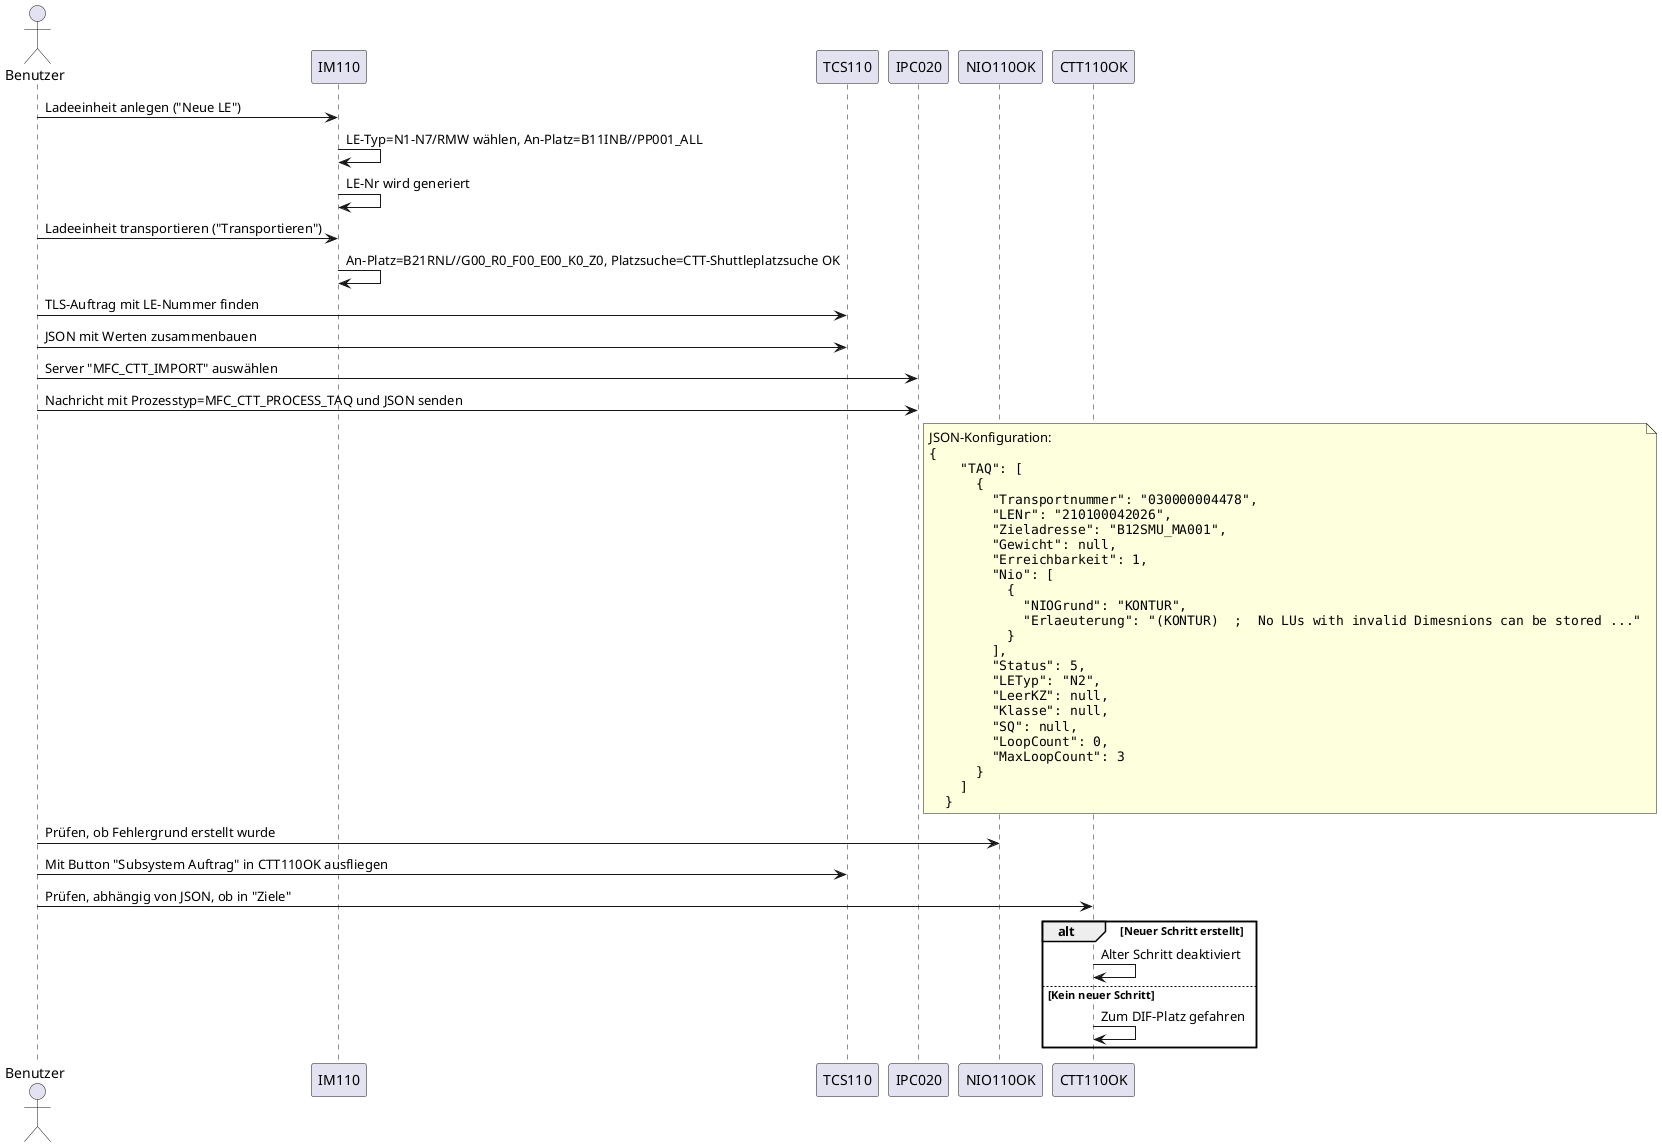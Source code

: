 @startuml TGW_KONTUR_Fehler_Seq

actor Benutzer
participant IM110
participant TCS110
participant IPC020
participant NIO110OK
participant CTT110OK

' IM110 - Ladeeinheit
Benutzer -> IM110: Ladeeinheit anlegen ("Neue LE")
IM110 -> IM110: LE-Typ=N1-N7/RMW wählen, An-Platz=B11INB//PP001_ALL
IM110 -> IM110: LE-Nr wird generiert
Benutzer -> IM110: Ladeeinheit transportieren ("Transportieren")
IM110 -> IM110: An-Platz=B21RNL//G00_R0_F00_E00_K0_Z0, Platzsuche=CTT-Shuttleplatzsuche OK

' TCS110 - TLS-Aufträge
Benutzer -> TCS110: TLS-Auftrag mit LE-Nummer finden
Benutzer -> TCS110: JSON mit Werten zusammenbauen

' IPC020 - Server Konfiguration
Benutzer -> IPC020: Server "MFC_CTT_IMPORT" auswählen
Benutzer -> IPC020: Nachricht mit Prozesstyp=MFC_CTT_PROCESS_TAQ und JSON senden
note right of IPC020
  JSON-Konfiguration:
  <code>
  {
      "TAQ": [
        {
          "Transportnummer": "030000004478",
          "LENr": "210100042026",
          "Zieladresse": "B12SMU_MA001",
          "Gewicht": null,
          "Erreichbarkeit": 1,
          "Nio": [
            {
              "NIOGrund": "KONTUR",
              "Erlaeuterung": "(KONTUR)  ;  No LUs with invalid Dimesnions can be stored ..."
            }
          ],
          "Status": 5,
          "LETyp": "N2",
          "LeerKZ": null,
          "Klasse": null,
          "SQ": null,
          "LoopCount": 0,
          "MaxLoopCount": 3
        }
      ]
    }
  </code>
end note

' NIO110OK - Differenzenklärung
Benutzer -> NIO110OK: Prüfen, ob Fehlergrund erstellt wurde

' TCS110 - TLS-Aufträge (Subsystem Auftrag)
Benutzer -> TCS110: Mit Button "Subsystem Auftrag" in CTT110OK ausfliegen

' CTT110OK - CTT-Aufträge
Benutzer -> CTT110OK: Prüfen, abhängig von JSON, ob in "Ziele"
alt Neuer Schritt erstellt
    CTT110OK -> CTT110OK: Alter Schritt deaktiviert
else Kein neuer Schritt
    CTT110OK -> CTT110OK: Zum DIF-Platz gefahren
end

@enduml